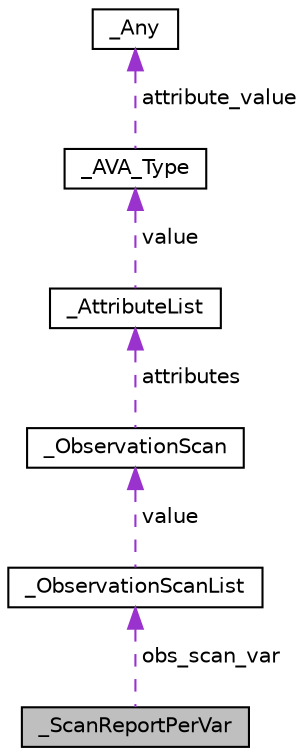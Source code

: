 digraph "_ScanReportPerVar"
{
  edge [fontname="Helvetica",fontsize="10",labelfontname="Helvetica",labelfontsize="10"];
  node [fontname="Helvetica",fontsize="10",shape=record];
  Node1 [label="_ScanReportPerVar",height=0.2,width=0.4,color="black", fillcolor="grey75", style="filled", fontcolor="black"];
  Node2 -> Node1 [dir="back",color="darkorchid3",fontsize="10",style="dashed",label=" obs_scan_var" ,fontname="Helvetica"];
  Node2 [label="_ObservationScanList",height=0.2,width=0.4,color="black", fillcolor="white", style="filled",URL="$struct___observation_scan_list.html"];
  Node3 -> Node2 [dir="back",color="darkorchid3",fontsize="10",style="dashed",label=" value" ,fontname="Helvetica"];
  Node3 [label="_ObservationScan",height=0.2,width=0.4,color="black", fillcolor="white", style="filled",URL="$struct___observation_scan.html"];
  Node4 -> Node3 [dir="back",color="darkorchid3",fontsize="10",style="dashed",label=" attributes" ,fontname="Helvetica"];
  Node4 [label="_AttributeList",height=0.2,width=0.4,color="black", fillcolor="white", style="filled",URL="$struct___attribute_list.html"];
  Node5 -> Node4 [dir="back",color="darkorchid3",fontsize="10",style="dashed",label=" value" ,fontname="Helvetica"];
  Node5 [label="_AVA_Type",height=0.2,width=0.4,color="black", fillcolor="white", style="filled",URL="$struct___a_v_a___type.html"];
  Node6 -> Node5 [dir="back",color="darkorchid3",fontsize="10",style="dashed",label=" attribute_value" ,fontname="Helvetica"];
  Node6 [label="_Any",height=0.2,width=0.4,color="black", fillcolor="white", style="filled",URL="$struct___any.html"];
}
